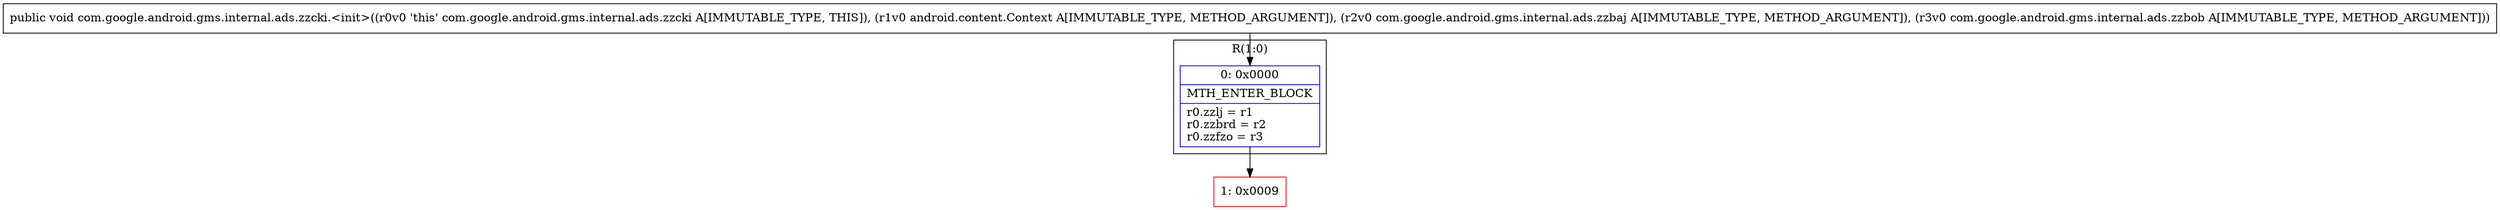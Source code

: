 digraph "CFG forcom.google.android.gms.internal.ads.zzcki.\<init\>(Landroid\/content\/Context;Lcom\/google\/android\/gms\/internal\/ads\/zzbaj;Lcom\/google\/android\/gms\/internal\/ads\/zzbob;)V" {
subgraph cluster_Region_1273051376 {
label = "R(1:0)";
node [shape=record,color=blue];
Node_0 [shape=record,label="{0\:\ 0x0000|MTH_ENTER_BLOCK\l|r0.zzlj = r1\lr0.zzbrd = r2\lr0.zzfzo = r3\l}"];
}
Node_1 [shape=record,color=red,label="{1\:\ 0x0009}"];
MethodNode[shape=record,label="{public void com.google.android.gms.internal.ads.zzcki.\<init\>((r0v0 'this' com.google.android.gms.internal.ads.zzcki A[IMMUTABLE_TYPE, THIS]), (r1v0 android.content.Context A[IMMUTABLE_TYPE, METHOD_ARGUMENT]), (r2v0 com.google.android.gms.internal.ads.zzbaj A[IMMUTABLE_TYPE, METHOD_ARGUMENT]), (r3v0 com.google.android.gms.internal.ads.zzbob A[IMMUTABLE_TYPE, METHOD_ARGUMENT])) }"];
MethodNode -> Node_0;
Node_0 -> Node_1;
}

